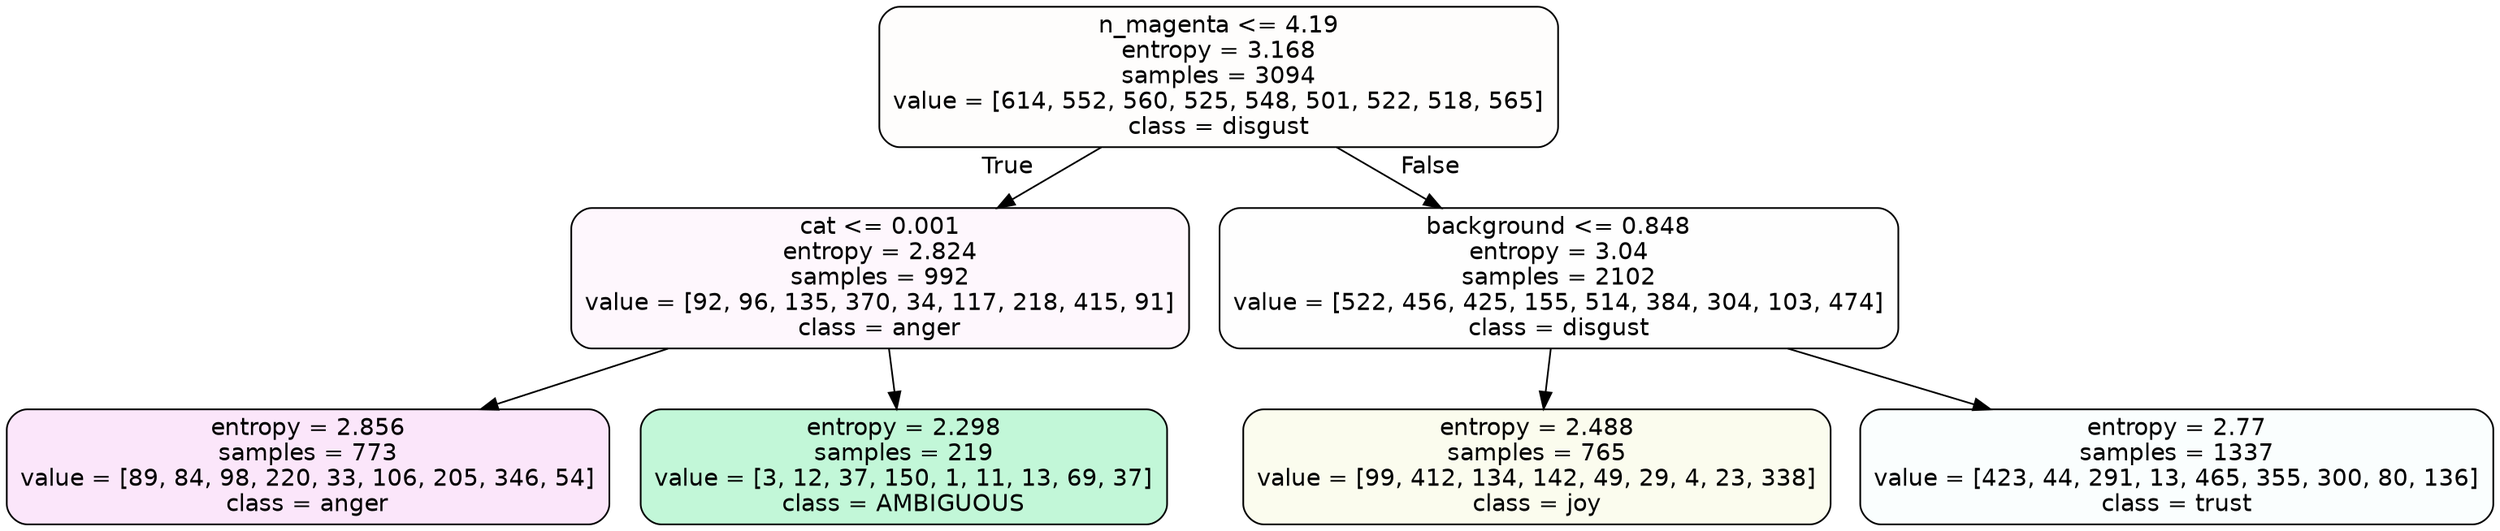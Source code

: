 digraph Tree {
node [shape=box, style="filled, rounded", color="black", fontname=helvetica] ;
edge [fontname=helvetica] ;
0 [label="n_magenta <= 4.19\nentropy = 3.168\nsamples = 3094\nvalue = [614, 552, 560, 525, 548, 501, 522, 518, 565]\nclass = disgust", fillcolor="#e5813903"] ;
1 [label="cat <= 0.001\nentropy = 2.824\nsamples = 992\nvalue = [92, 96, 135, 370, 34, 117, 218, 415, 91]\nclass = anger", fillcolor="#e539d70a"] ;
0 -> 1 [labeldistance=2.5, labelangle=45, headlabel="True"] ;
2 [label="entropy = 2.856\nsamples = 773\nvalue = [89, 84, 98, 220, 33, 106, 205, 346, 54]\nclass = anger", fillcolor="#e539d720"] ;
1 -> 2 ;
3 [label="entropy = 2.298\nsamples = 219\nvalue = [3, 12, 37, 150, 1, 11, 13, 69, 37]\nclass = AMBIGUOUS", fillcolor="#39e5814e"] ;
1 -> 3 ;
4 [label="background <= 0.848\nentropy = 3.04\nsamples = 2102\nvalue = [522, 456, 425, 155, 514, 384, 304, 103, 474]\nclass = disgust", fillcolor="#e5813901"] ;
0 -> 4 [labeldistance=2.5, labelangle=-45, headlabel="False"] ;
5 [label="entropy = 2.488\nsamples = 765\nvalue = [99, 412, 134, 142, 49, 29, 4, 23, 338]\nclass = joy", fillcolor="#d7e53915"] ;
4 -> 5 ;
6 [label="entropy = 2.77\nsamples = 1337\nvalue = [423, 44, 291, 13, 465, 355, 300, 80, 136]\nclass = trust", fillcolor="#39d7e506"] ;
4 -> 6 ;
}